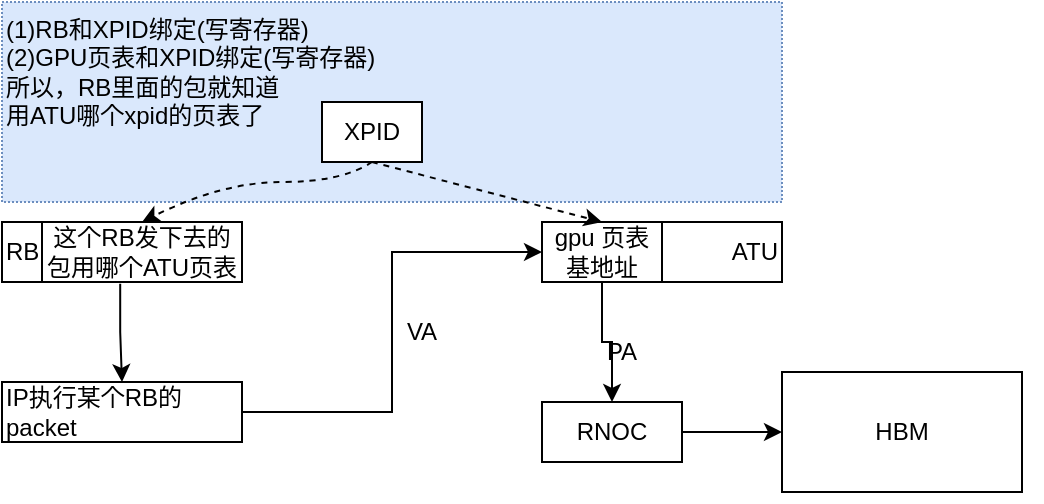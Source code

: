 <mxfile version="22.1.7" type="github">
  <diagram name="第 1 页" id="sHKeRXVHbGxqI7A6wAO8">
    <mxGraphModel dx="983" dy="547" grid="1" gridSize="10" guides="1" tooltips="1" connect="1" arrows="1" fold="1" page="1" pageScale="1" pageWidth="827" pageHeight="1169" math="0" shadow="0">
      <root>
        <mxCell id="0" />
        <mxCell id="1" parent="0" />
        <mxCell id="ajfnUgS60PqcVc52xieS-19" value="(1)RB和XPID绑定(写寄存器)&lt;br&gt;(2)GPU页表和XPID绑定(写寄存器)&lt;br&gt;所以，RB里面的包就知道&lt;br&gt;用ATU哪个xpid的页表了" style="rounded=0;whiteSpace=wrap;html=1;fillColor=#dae8fc;dashed=1;dashPattern=1 1;align=left;verticalAlign=top;strokeColor=#6c8ebf;" vertex="1" parent="1">
          <mxGeometry x="200" y="210" width="390" height="100" as="geometry" />
        </mxCell>
        <mxCell id="ajfnUgS60PqcVc52xieS-20" value="" style="group" vertex="1" connectable="0" parent="1">
          <mxGeometry x="200" y="260" width="520" height="200" as="geometry" />
        </mxCell>
        <mxCell id="ajfnUgS60PqcVc52xieS-1" value="XPID" style="rounded=0;whiteSpace=wrap;html=1;" vertex="1" parent="ajfnUgS60PqcVc52xieS-20">
          <mxGeometry x="160" width="50" height="30" as="geometry" />
        </mxCell>
        <mxCell id="ajfnUgS60PqcVc52xieS-2" value="RB" style="rounded=0;whiteSpace=wrap;html=1;align=left;" vertex="1" parent="ajfnUgS60PqcVc52xieS-20">
          <mxGeometry y="60" width="120" height="30" as="geometry" />
        </mxCell>
        <mxCell id="ajfnUgS60PqcVc52xieS-3" value="ATU" style="rounded=0;whiteSpace=wrap;html=1;align=right;" vertex="1" parent="ajfnUgS60PqcVc52xieS-20">
          <mxGeometry x="270" y="60" width="120" height="30" as="geometry" />
        </mxCell>
        <mxCell id="ajfnUgS60PqcVc52xieS-5" value="gpu 页表基地址" style="rounded=0;whiteSpace=wrap;html=1;" vertex="1" parent="ajfnUgS60PqcVc52xieS-20">
          <mxGeometry x="270" y="60" width="60" height="30" as="geometry" />
        </mxCell>
        <mxCell id="ajfnUgS60PqcVc52xieS-6" value="这个RB发下去的包用哪个ATU页表" style="rounded=0;whiteSpace=wrap;html=1;" vertex="1" parent="ajfnUgS60PqcVc52xieS-20">
          <mxGeometry x="20" y="60" width="100" height="30" as="geometry" />
        </mxCell>
        <mxCell id="ajfnUgS60PqcVc52xieS-7" value="" style="curved=1;endArrow=classic;html=1;rounded=0;entryX=0.5;entryY=0;entryDx=0;entryDy=0;exitX=0.5;exitY=1;exitDx=0;exitDy=0;dashed=1;" edge="1" parent="ajfnUgS60PqcVc52xieS-20" source="ajfnUgS60PqcVc52xieS-1" target="ajfnUgS60PqcVc52xieS-6">
          <mxGeometry width="50" height="50" relative="1" as="geometry">
            <mxPoint x="300" as="sourcePoint" />
            <mxPoint x="270" y="-30" as="targetPoint" />
            <Array as="points">
              <mxPoint x="170" y="40" />
              <mxPoint x="110" y="40" />
            </Array>
          </mxGeometry>
        </mxCell>
        <mxCell id="ajfnUgS60PqcVc52xieS-8" value="" style="curved=1;endArrow=classic;html=1;rounded=0;exitX=0.5;exitY=1;exitDx=0;exitDy=0;entryX=0.5;entryY=0;entryDx=0;entryDy=0;dashed=1;" edge="1" parent="ajfnUgS60PqcVc52xieS-20" source="ajfnUgS60PqcVc52xieS-1" target="ajfnUgS60PqcVc52xieS-5">
          <mxGeometry width="50" height="50" relative="1" as="geometry">
            <mxPoint x="220" y="20" as="sourcePoint" />
            <mxPoint x="270" y="-30" as="targetPoint" />
            <Array as="points" />
          </mxGeometry>
        </mxCell>
        <mxCell id="ajfnUgS60PqcVc52xieS-17" style="edgeStyle=orthogonalEdgeStyle;rounded=0;orthogonalLoop=1;jettySize=auto;html=1;exitX=1;exitY=0.5;exitDx=0;exitDy=0;entryX=0;entryY=0.5;entryDx=0;entryDy=0;" edge="1" parent="ajfnUgS60PqcVc52xieS-20" source="ajfnUgS60PqcVc52xieS-9" target="ajfnUgS60PqcVc52xieS-5">
          <mxGeometry relative="1" as="geometry" />
        </mxCell>
        <mxCell id="ajfnUgS60PqcVc52xieS-9" value="IP执行某个RB的packet" style="rounded=0;whiteSpace=wrap;html=1;align=left;" vertex="1" parent="ajfnUgS60PqcVc52xieS-20">
          <mxGeometry y="140" width="120" height="30" as="geometry" />
        </mxCell>
        <mxCell id="ajfnUgS60PqcVc52xieS-10" style="edgeStyle=orthogonalEdgeStyle;rounded=0;orthogonalLoop=1;jettySize=auto;html=1;exitX=0.391;exitY=1.031;exitDx=0;exitDy=0;entryX=0.5;entryY=0;entryDx=0;entryDy=0;exitPerimeter=0;" edge="1" parent="ajfnUgS60PqcVc52xieS-20" source="ajfnUgS60PqcVc52xieS-6" target="ajfnUgS60PqcVc52xieS-9">
          <mxGeometry relative="1" as="geometry" />
        </mxCell>
        <mxCell id="ajfnUgS60PqcVc52xieS-11" value="RNOC" style="rounded=0;whiteSpace=wrap;html=1;" vertex="1" parent="ajfnUgS60PqcVc52xieS-20">
          <mxGeometry x="270" y="150" width="70" height="30" as="geometry" />
        </mxCell>
        <mxCell id="ajfnUgS60PqcVc52xieS-13" style="edgeStyle=orthogonalEdgeStyle;rounded=0;orthogonalLoop=1;jettySize=auto;html=1;exitX=0.5;exitY=1;exitDx=0;exitDy=0;entryX=0.5;entryY=0;entryDx=0;entryDy=0;" edge="1" parent="ajfnUgS60PqcVc52xieS-20" source="ajfnUgS60PqcVc52xieS-5" target="ajfnUgS60PqcVc52xieS-11">
          <mxGeometry relative="1" as="geometry" />
        </mxCell>
        <mxCell id="ajfnUgS60PqcVc52xieS-14" value="HBM" style="rounded=0;whiteSpace=wrap;html=1;" vertex="1" parent="ajfnUgS60PqcVc52xieS-20">
          <mxGeometry x="390" y="135" width="120" height="60" as="geometry" />
        </mxCell>
        <mxCell id="ajfnUgS60PqcVc52xieS-16" value="PA" style="text;html=1;strokeColor=none;fillColor=none;align=center;verticalAlign=middle;whiteSpace=wrap;rounded=0;" vertex="1" parent="ajfnUgS60PqcVc52xieS-20">
          <mxGeometry x="280" y="110" width="60" height="30" as="geometry" />
        </mxCell>
        <mxCell id="ajfnUgS60PqcVc52xieS-18" value="VA" style="text;html=1;strokeColor=none;fillColor=none;align=center;verticalAlign=middle;whiteSpace=wrap;rounded=0;" vertex="1" parent="ajfnUgS60PqcVc52xieS-20">
          <mxGeometry x="180" y="100" width="60" height="30" as="geometry" />
        </mxCell>
        <mxCell id="ajfnUgS60PqcVc52xieS-15" style="edgeStyle=orthogonalEdgeStyle;rounded=0;orthogonalLoop=1;jettySize=auto;html=1;exitX=1;exitY=0.5;exitDx=0;exitDy=0;entryX=0;entryY=0.5;entryDx=0;entryDy=0;" edge="1" parent="ajfnUgS60PqcVc52xieS-20" source="ajfnUgS60PqcVc52xieS-11" target="ajfnUgS60PqcVc52xieS-14">
          <mxGeometry relative="1" as="geometry" />
        </mxCell>
      </root>
    </mxGraphModel>
  </diagram>
</mxfile>

